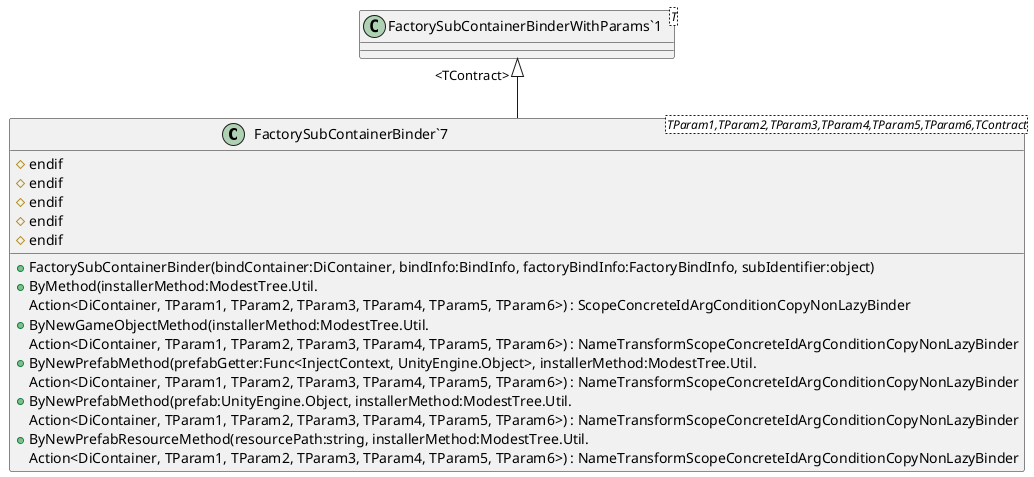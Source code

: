@startuml
class "FactorySubContainerBinder`7"<TParam1,TParam2,TParam3,TParam4,TParam5,TParam6,TContract> {
    + FactorySubContainerBinder(bindContainer:DiContainer, bindInfo:BindInfo, factoryBindInfo:FactoryBindInfo, subIdentifier:object)
    + ByMethod(installerMethod:ModestTree.Util.
#endif
            Action<DiContainer, TParam1, TParam2, TParam3, TParam4, TParam5, TParam6>) : ScopeConcreteIdArgConditionCopyNonLazyBinder
    + ByNewGameObjectMethod(installerMethod:ModestTree.Util.
#endif
            Action<DiContainer, TParam1, TParam2, TParam3, TParam4, TParam5, TParam6>) : NameTransformScopeConcreteIdArgConditionCopyNonLazyBinder
    + ByNewPrefabMethod(prefabGetter:Func<InjectContext, UnityEngine.Object>, installerMethod:ModestTree.Util.
#endif
            Action<DiContainer, TParam1, TParam2, TParam3, TParam4, TParam5, TParam6>) : NameTransformScopeConcreteIdArgConditionCopyNonLazyBinder
    + ByNewPrefabMethod(prefab:UnityEngine.Object, installerMethod:ModestTree.Util.
#endif
            Action<DiContainer, TParam1, TParam2, TParam3, TParam4, TParam5, TParam6>) : NameTransformScopeConcreteIdArgConditionCopyNonLazyBinder
    + ByNewPrefabResourceMethod(resourcePath:string, installerMethod:ModestTree.Util.
#endif
            Action<DiContainer, TParam1, TParam2, TParam3, TParam4, TParam5, TParam6>) : NameTransformScopeConcreteIdArgConditionCopyNonLazyBinder
}
class "FactorySubContainerBinderWithParams`1"<T> {
}
"FactorySubContainerBinderWithParams`1" "<TContract>" <|-- "FactorySubContainerBinder`7"
@enduml
